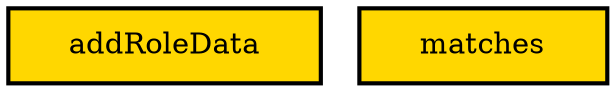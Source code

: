 digraph "Diagram of: Control.Access.RoleBased.Role" {
    node [margin="0.4,0.1"
         ,style=filled];
    1 [label=addRoleData
      ,shape=box
      ,fillcolor=gold
      ,style="filled,bold"];
    2 [label=matches
      ,shape=box
      ,fillcolor=gold
      ,style="filled,bold"];
}
